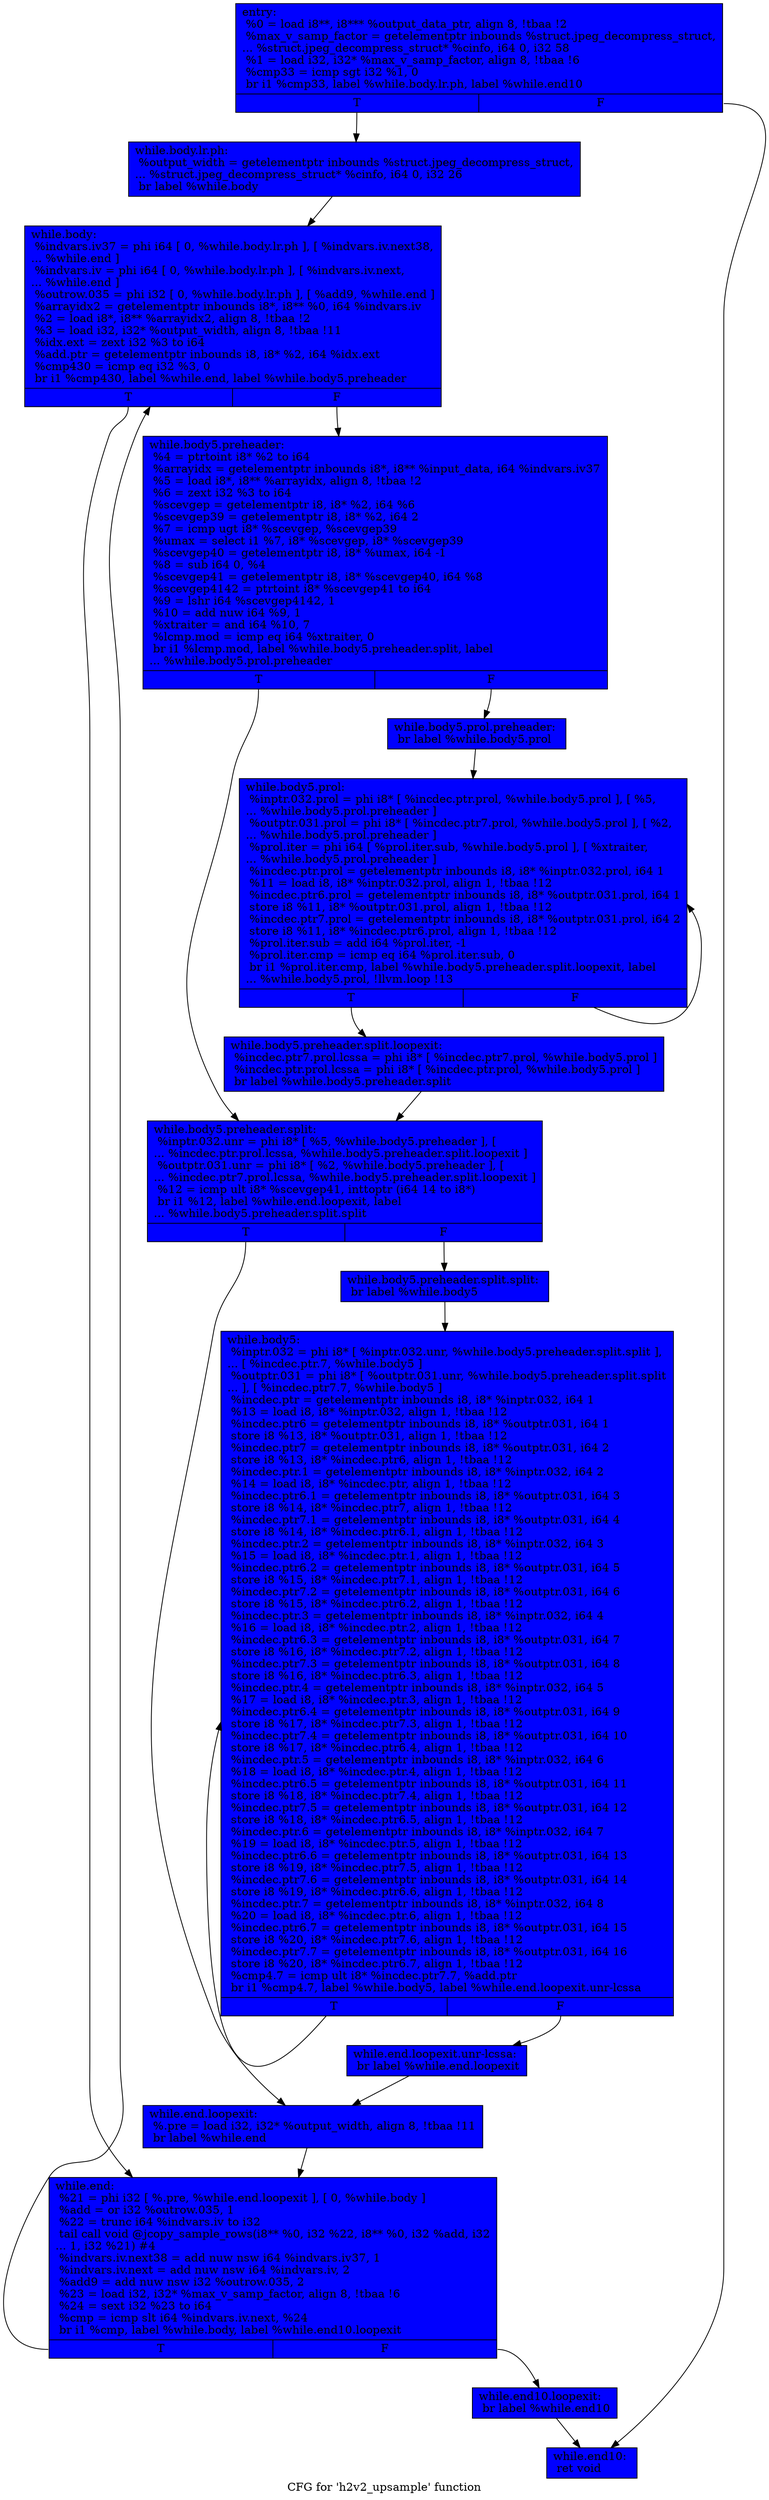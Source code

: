 digraph "CFG for 'h2v2_upsample' function" {
	label="CFG for 'h2v2_upsample' function";

	Node0x5cdead0 [shape=record, style = filled, fillcolor = blue, label="{entry:\l  %0 = load i8**, i8*** %output_data_ptr, align 8, !tbaa !2\l  %max_v_samp_factor = getelementptr inbounds %struct.jpeg_decompress_struct,\l... %struct.jpeg_decompress_struct* %cinfo, i64 0, i32 58\l  %1 = load i32, i32* %max_v_samp_factor, align 8, !tbaa !6\l  %cmp33 = icmp sgt i32 %1, 0\l  br i1 %cmp33, label %while.body.lr.ph, label %while.end10\l|{<s0>T|<s1>F}}"];
	Node0x5cdead0:s0 -> Node0x5cded40;
	Node0x5cdead0:s1 -> Node0x5cdee40;
	Node0x5cded40 [shape=record, style = filled, fillcolor = blue, label="{while.body.lr.ph:                                 \l  %output_width = getelementptr inbounds %struct.jpeg_decompress_struct,\l... %struct.jpeg_decompress_struct* %cinfo, i64 0, i32 26\l  br label %while.body\l}"];
	Node0x5cded40 -> Node0x5cdf050;
	Node0x5cdf050 [shape=record, style = filled, fillcolor = blue, label="{while.body:                                       \l  %indvars.iv37 = phi i64 [ 0, %while.body.lr.ph ], [ %indvars.iv.next38,\l... %while.end ]\l  %indvars.iv = phi i64 [ 0, %while.body.lr.ph ], [ %indvars.iv.next,\l... %while.end ]\l  %outrow.035 = phi i32 [ 0, %while.body.lr.ph ], [ %add9, %while.end ]\l  %arrayidx2 = getelementptr inbounds i8*, i8** %0, i64 %indvars.iv\l  %2 = load i8*, i8** %arrayidx2, align 8, !tbaa !2\l  %3 = load i32, i32* %output_width, align 8, !tbaa !11\l  %idx.ext = zext i32 %3 to i64\l  %add.ptr = getelementptr inbounds i8, i8* %2, i64 %idx.ext\l  %cmp430 = icmp eq i32 %3, 0\l  br i1 %cmp430, label %while.end, label %while.body5.preheader\l|{<s0>T|<s1>F}}"];
	Node0x5cdf050:s0 -> Node0x5cdf160;
	Node0x5cdf050:s1 -> Node0x5cdfa10;
	Node0x5cdfa10 [shape=record, style = filled, fillcolor = blue, label="{while.body5.preheader:                            \l  %4 = ptrtoint i8* %2 to i64\l  %arrayidx = getelementptr inbounds i8*, i8** %input_data, i64 %indvars.iv37\l  %5 = load i8*, i8** %arrayidx, align 8, !tbaa !2\l  %6 = zext i32 %3 to i64\l  %scevgep = getelementptr i8, i8* %2, i64 %6\l  %scevgep39 = getelementptr i8, i8* %2, i64 2\l  %7 = icmp ugt i8* %scevgep, %scevgep39\l  %umax = select i1 %7, i8* %scevgep, i8* %scevgep39\l  %scevgep40 = getelementptr i8, i8* %umax, i64 -1\l  %8 = sub i64 0, %4\l  %scevgep41 = getelementptr i8, i8* %scevgep40, i64 %8\l  %scevgep4142 = ptrtoint i8* %scevgep41 to i64\l  %9 = lshr i64 %scevgep4142, 1\l  %10 = add nuw i64 %9, 1\l  %xtraiter = and i64 %10, 7\l  %lcmp.mod = icmp eq i64 %xtraiter, 0\l  br i1 %lcmp.mod, label %while.body5.preheader.split, label\l... %while.body5.prol.preheader\l|{<s0>T|<s1>F}}"];
	Node0x5cdfa10:s0 -> Node0x5cdfba0;
	Node0x5cdfa10:s1 -> Node0x5ce0780;
	Node0x5ce0780 [shape=record, style = filled, fillcolor = blue, label="{while.body5.prol.preheader:                       \l  br label %while.body5.prol\l}"];
	Node0x5ce0780 -> Node0x5ce0930;
	Node0x5ce0930 [shape=record, style = filled, fillcolor = blue, label="{while.body5.prol:                                 \l  %inptr.032.prol = phi i8* [ %incdec.ptr.prol, %while.body5.prol ], [ %5,\l... %while.body5.prol.preheader ]\l  %outptr.031.prol = phi i8* [ %incdec.ptr7.prol, %while.body5.prol ], [ %2,\l... %while.body5.prol.preheader ]\l  %prol.iter = phi i64 [ %prol.iter.sub, %while.body5.prol ], [ %xtraiter,\l... %while.body5.prol.preheader ]\l  %incdec.ptr.prol = getelementptr inbounds i8, i8* %inptr.032.prol, i64 1\l  %11 = load i8, i8* %inptr.032.prol, align 1, !tbaa !12\l  %incdec.ptr6.prol = getelementptr inbounds i8, i8* %outptr.031.prol, i64 1\l  store i8 %11, i8* %outptr.031.prol, align 1, !tbaa !12\l  %incdec.ptr7.prol = getelementptr inbounds i8, i8* %outptr.031.prol, i64 2\l  store i8 %11, i8* %incdec.ptr6.prol, align 1, !tbaa !12\l  %prol.iter.sub = add i64 %prol.iter, -1\l  %prol.iter.cmp = icmp eq i64 %prol.iter.sub, 0\l  br i1 %prol.iter.cmp, label %while.body5.preheader.split.loopexit, label\l... %while.body5.prol, !llvm.loop !13\l|{<s0>T|<s1>F}}"];
	Node0x5ce0930:s0 -> Node0x5ce12f0;
	Node0x5ce0930:s1 -> Node0x5ce0930;
	Node0x5ce12f0 [shape=record, style = filled, fillcolor = blue, label="{while.body5.preheader.split.loopexit:             \l  %incdec.ptr7.prol.lcssa = phi i8* [ %incdec.ptr7.prol, %while.body5.prol ]\l  %incdec.ptr.prol.lcssa = phi i8* [ %incdec.ptr.prol, %while.body5.prol ]\l  br label %while.body5.preheader.split\l}"];
	Node0x5ce12f0 -> Node0x5cdfba0;
	Node0x5cdfba0 [shape=record, style = filled, fillcolor = blue, label="{while.body5.preheader.split:                      \l  %inptr.032.unr = phi i8* [ %5, %while.body5.preheader ], [\l... %incdec.ptr.prol.lcssa, %while.body5.preheader.split.loopexit ]\l  %outptr.031.unr = phi i8* [ %2, %while.body5.preheader ], [\l... %incdec.ptr7.prol.lcssa, %while.body5.preheader.split.loopexit ]\l  %12 = icmp ult i8* %scevgep41, inttoptr (i64 14 to i8*)\l  br i1 %12, label %while.end.loopexit, label\l... %while.body5.preheader.split.split\l|{<s0>T|<s1>F}}"];
	Node0x5cdfba0:s0 -> Node0x5ce1700;
	Node0x5cdfba0:s1 -> Node0x5ce1800;
	Node0x5ce1800 [shape=record, style = filled, fillcolor = blue, label="{while.body5.preheader.split.split:                \l  br label %while.body5\l}"];
	Node0x5ce1800 -> Node0x5ce19b0;
	Node0x5ce19b0 [shape=record, style = filled, fillcolor = blue, label="{while.body5:                                      \l  %inptr.032 = phi i8* [ %inptr.032.unr, %while.body5.preheader.split.split ],\l... [ %incdec.ptr.7, %while.body5 ]\l  %outptr.031 = phi i8* [ %outptr.031.unr, %while.body5.preheader.split.split\l... ], [ %incdec.ptr7.7, %while.body5 ]\l  %incdec.ptr = getelementptr inbounds i8, i8* %inptr.032, i64 1\l  %13 = load i8, i8* %inptr.032, align 1, !tbaa !12\l  %incdec.ptr6 = getelementptr inbounds i8, i8* %outptr.031, i64 1\l  store i8 %13, i8* %outptr.031, align 1, !tbaa !12\l  %incdec.ptr7 = getelementptr inbounds i8, i8* %outptr.031, i64 2\l  store i8 %13, i8* %incdec.ptr6, align 1, !tbaa !12\l  %incdec.ptr.1 = getelementptr inbounds i8, i8* %inptr.032, i64 2\l  %14 = load i8, i8* %incdec.ptr, align 1, !tbaa !12\l  %incdec.ptr6.1 = getelementptr inbounds i8, i8* %outptr.031, i64 3\l  store i8 %14, i8* %incdec.ptr7, align 1, !tbaa !12\l  %incdec.ptr7.1 = getelementptr inbounds i8, i8* %outptr.031, i64 4\l  store i8 %14, i8* %incdec.ptr6.1, align 1, !tbaa !12\l  %incdec.ptr.2 = getelementptr inbounds i8, i8* %inptr.032, i64 3\l  %15 = load i8, i8* %incdec.ptr.1, align 1, !tbaa !12\l  %incdec.ptr6.2 = getelementptr inbounds i8, i8* %outptr.031, i64 5\l  store i8 %15, i8* %incdec.ptr7.1, align 1, !tbaa !12\l  %incdec.ptr7.2 = getelementptr inbounds i8, i8* %outptr.031, i64 6\l  store i8 %15, i8* %incdec.ptr6.2, align 1, !tbaa !12\l  %incdec.ptr.3 = getelementptr inbounds i8, i8* %inptr.032, i64 4\l  %16 = load i8, i8* %incdec.ptr.2, align 1, !tbaa !12\l  %incdec.ptr6.3 = getelementptr inbounds i8, i8* %outptr.031, i64 7\l  store i8 %16, i8* %incdec.ptr7.2, align 1, !tbaa !12\l  %incdec.ptr7.3 = getelementptr inbounds i8, i8* %outptr.031, i64 8\l  store i8 %16, i8* %incdec.ptr6.3, align 1, !tbaa !12\l  %incdec.ptr.4 = getelementptr inbounds i8, i8* %inptr.032, i64 5\l  %17 = load i8, i8* %incdec.ptr.3, align 1, !tbaa !12\l  %incdec.ptr6.4 = getelementptr inbounds i8, i8* %outptr.031, i64 9\l  store i8 %17, i8* %incdec.ptr7.3, align 1, !tbaa !12\l  %incdec.ptr7.4 = getelementptr inbounds i8, i8* %outptr.031, i64 10\l  store i8 %17, i8* %incdec.ptr6.4, align 1, !tbaa !12\l  %incdec.ptr.5 = getelementptr inbounds i8, i8* %inptr.032, i64 6\l  %18 = load i8, i8* %incdec.ptr.4, align 1, !tbaa !12\l  %incdec.ptr6.5 = getelementptr inbounds i8, i8* %outptr.031, i64 11\l  store i8 %18, i8* %incdec.ptr7.4, align 1, !tbaa !12\l  %incdec.ptr7.5 = getelementptr inbounds i8, i8* %outptr.031, i64 12\l  store i8 %18, i8* %incdec.ptr6.5, align 1, !tbaa !12\l  %incdec.ptr.6 = getelementptr inbounds i8, i8* %inptr.032, i64 7\l  %19 = load i8, i8* %incdec.ptr.5, align 1, !tbaa !12\l  %incdec.ptr6.6 = getelementptr inbounds i8, i8* %outptr.031, i64 13\l  store i8 %19, i8* %incdec.ptr7.5, align 1, !tbaa !12\l  %incdec.ptr7.6 = getelementptr inbounds i8, i8* %outptr.031, i64 14\l  store i8 %19, i8* %incdec.ptr6.6, align 1, !tbaa !12\l  %incdec.ptr.7 = getelementptr inbounds i8, i8* %inptr.032, i64 8\l  %20 = load i8, i8* %incdec.ptr.6, align 1, !tbaa !12\l  %incdec.ptr6.7 = getelementptr inbounds i8, i8* %outptr.031, i64 15\l  store i8 %20, i8* %incdec.ptr7.6, align 1, !tbaa !12\l  %incdec.ptr7.7 = getelementptr inbounds i8, i8* %outptr.031, i64 16\l  store i8 %20, i8* %incdec.ptr6.7, align 1, !tbaa !12\l  %cmp4.7 = icmp ult i8* %incdec.ptr7.7, %add.ptr\l  br i1 %cmp4.7, label %while.body5, label %while.end.loopexit.unr-lcssa\l|{<s0>T|<s1>F}}"];
	Node0x5ce19b0:s0 -> Node0x5ce19b0;
	Node0x5ce19b0:s1 -> Node0x5caf220;
	Node0x5caf220 [shape=record, style = filled, fillcolor = blue, label="{while.end.loopexit.unr-lcssa:                     \l  br label %while.end.loopexit\l}"];
	Node0x5caf220 -> Node0x5ce1700;
	Node0x5ce1700 [shape=record, style = filled, fillcolor = blue, label="{while.end.loopexit:                               \l  %.pre = load i32, i32* %output_width, align 8, !tbaa !11\l  br label %while.end\l}"];
	Node0x5ce1700 -> Node0x5cdf160;
	Node0x5cdf160 [shape=record, style = filled, fillcolor = blue, label="{while.end:                                        \l  %21 = phi i32 [ %.pre, %while.end.loopexit ], [ 0, %while.body ]\l  %add = or i32 %outrow.035, 1\l  %22 = trunc i64 %indvars.iv to i32\l  tail call void @jcopy_sample_rows(i8** %0, i32 %22, i8** %0, i32 %add, i32\l... 1, i32 %21) #4\l  %indvars.iv.next38 = add nuw nsw i64 %indvars.iv37, 1\l  %indvars.iv.next = add nuw nsw i64 %indvars.iv, 2\l  %add9 = add nuw nsw i32 %outrow.035, 2\l  %23 = load i32, i32* %max_v_samp_factor, align 8, !tbaa !6\l  %24 = sext i32 %23 to i64\l  %cmp = icmp slt i64 %indvars.iv.next, %24\l  br i1 %cmp, label %while.body, label %while.end10.loopexit\l|{<s0>T|<s1>F}}"];
	Node0x5cdf160:s0 -> Node0x5cdf050;
	Node0x5cdf160:s1 -> Node0x5cc7a10;
	Node0x5cc7a10 [shape=record, style = filled, fillcolor = blue, label="{while.end10.loopexit:                             \l  br label %while.end10\l}"];
	Node0x5cc7a10 -> Node0x5cdee40;
	Node0x5cdee40 [shape=record, style = filled, fillcolor = blue, label="{while.end10:                                      \l  ret void\l}"];
}
